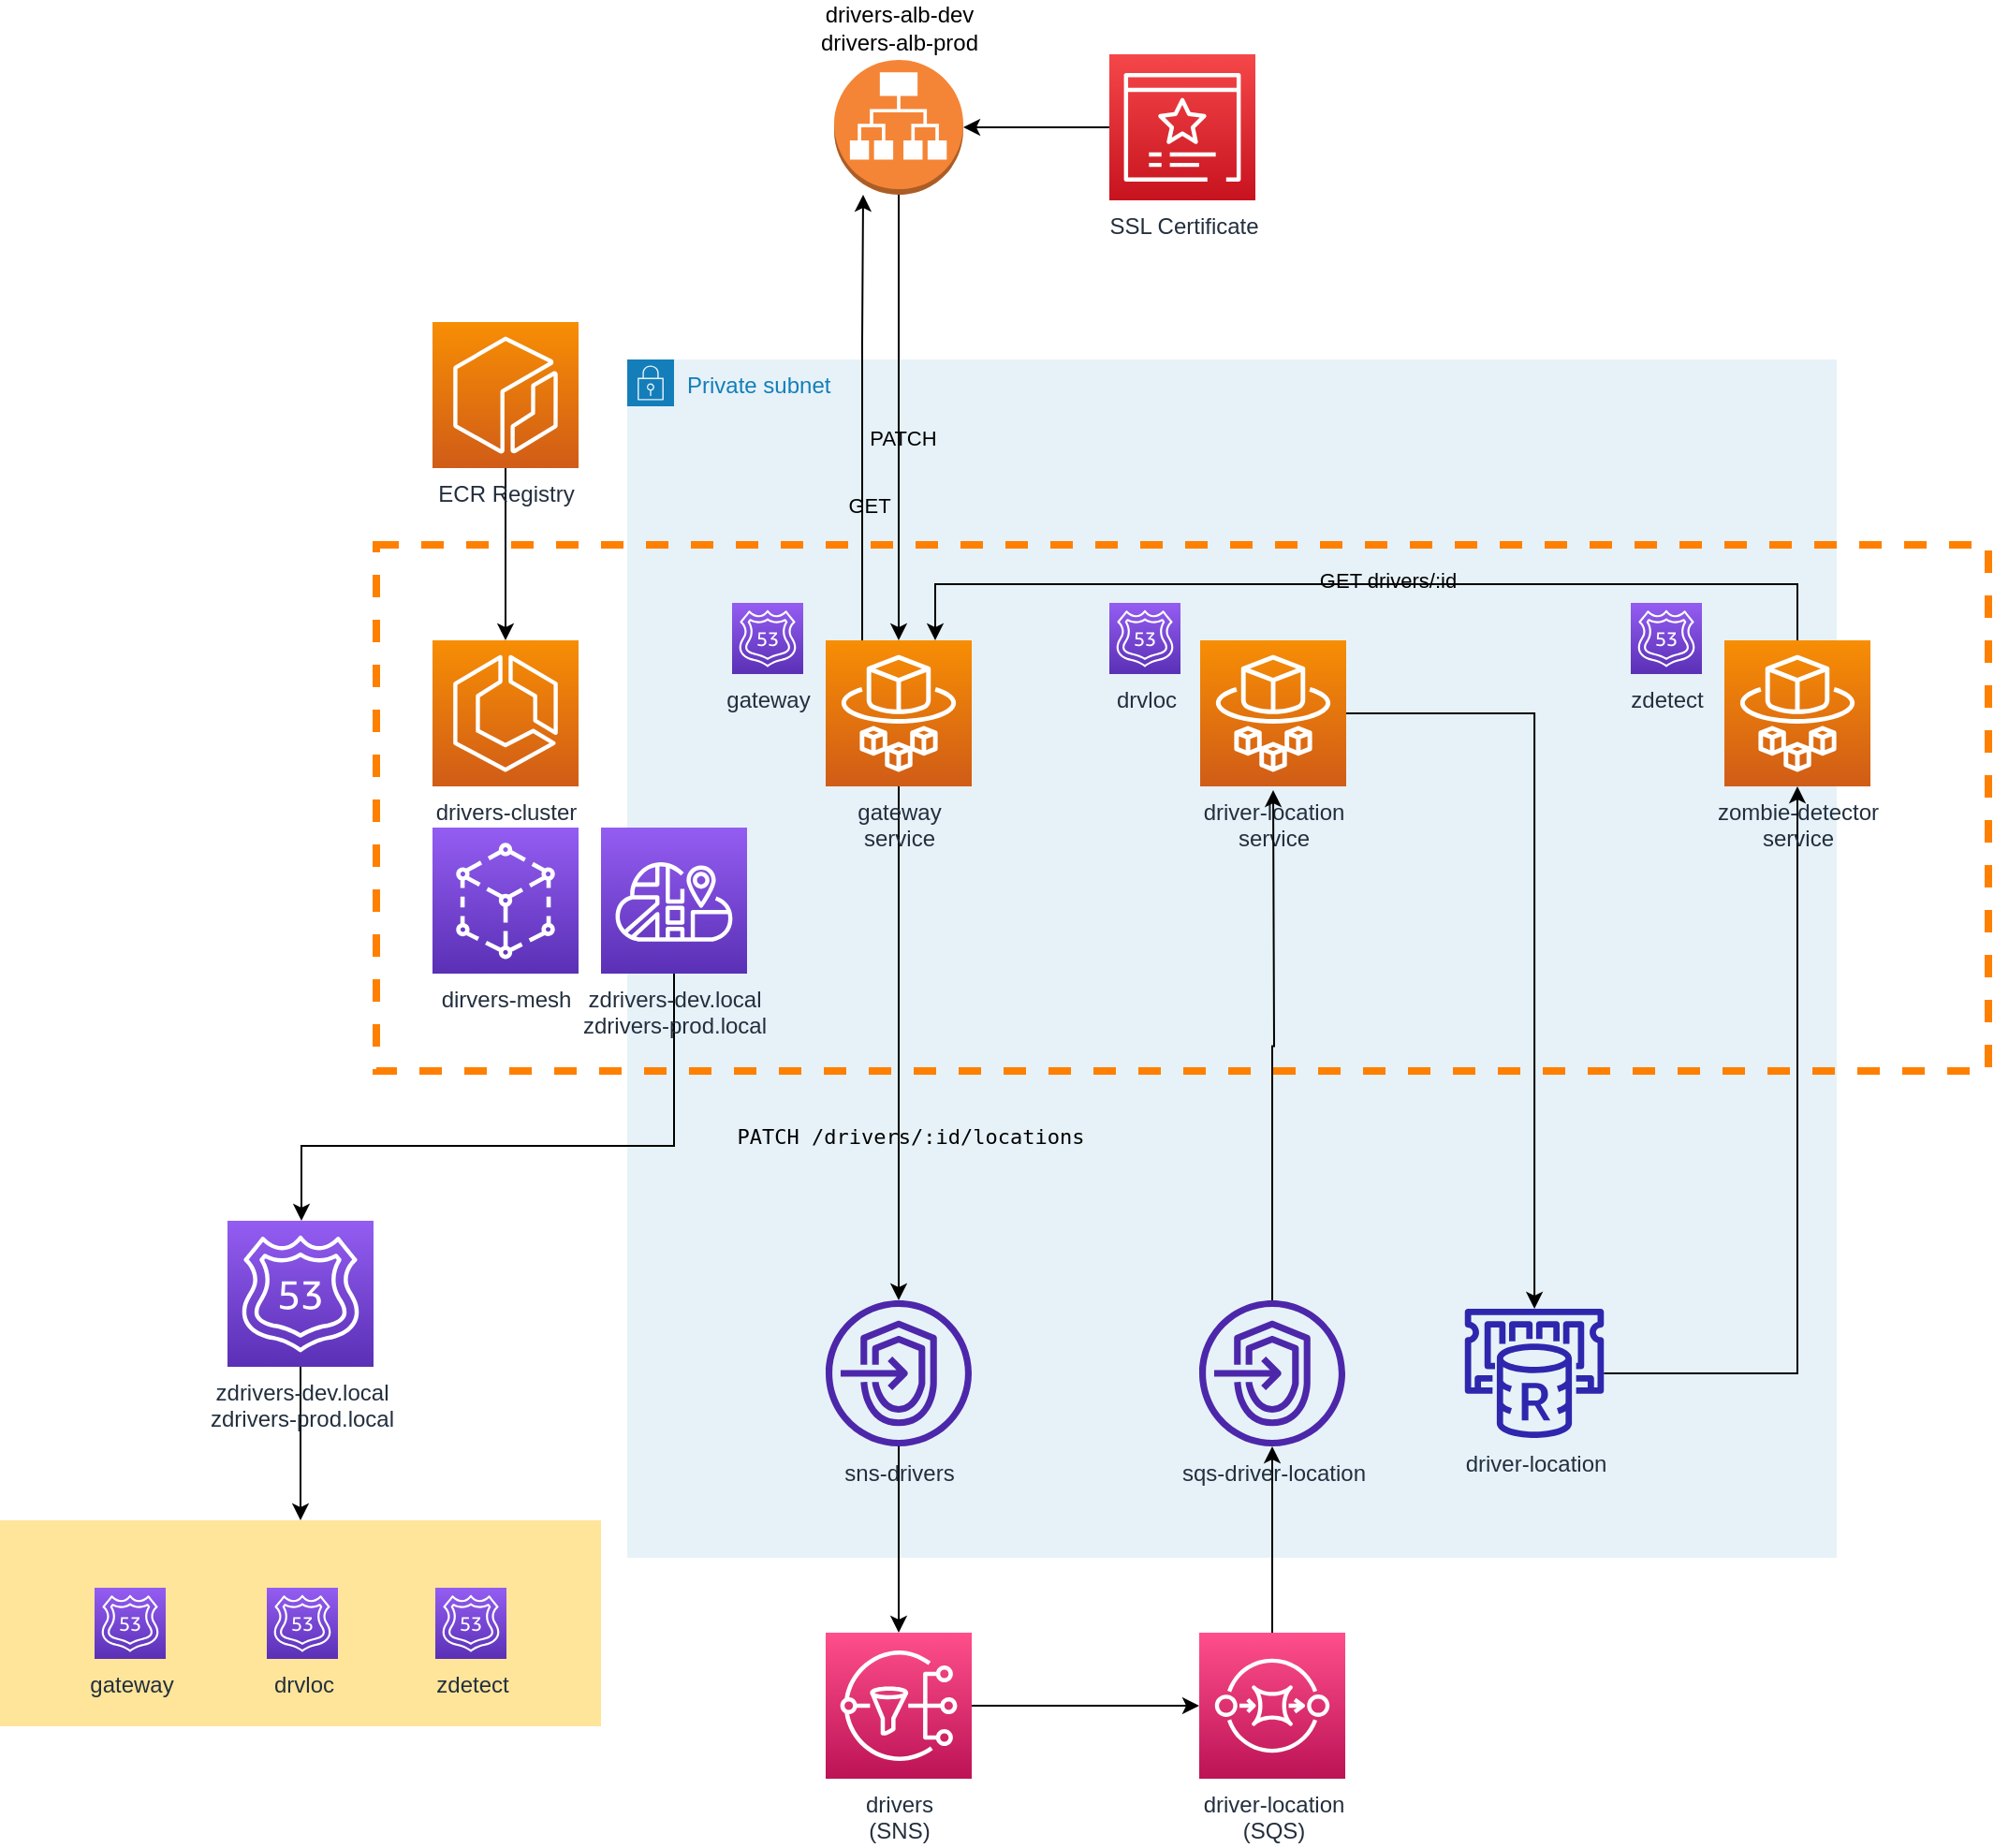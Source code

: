 <mxfile version="16.4.3" type="device"><diagram id="cBBe7j1UqqxlNuXo7ruj" name="Page-1"><mxGraphModel dx="2055" dy="1152" grid="1" gridSize="10" guides="1" tooltips="1" connect="1" arrows="1" fold="1" page="1" pageScale="1" pageWidth="827" pageHeight="1169" math="0" shadow="0"><root><mxCell id="0"/><mxCell id="1" parent="0"/><mxCell id="MvslXoUY-L9SatfHniy5-2" value="Private subnet" style="points=[[0,0],[0.25,0],[0.5,0],[0.75,0],[1,0],[1,0.25],[1,0.5],[1,0.75],[1,1],[0.75,1],[0.5,1],[0.25,1],[0,1],[0,0.75],[0,0.5],[0,0.25]];outlineConnect=0;gradientColor=none;html=1;whiteSpace=wrap;fontSize=12;fontStyle=0;shape=mxgraph.aws4.group;grIcon=mxgraph.aws4.group_security_group;grStroke=0;strokeColor=#147EBA;fillColor=#E6F2F8;verticalAlign=top;align=left;spacingLeft=30;fontColor=#147EBA;dashed=0;" parent="1" vertex="1"><mxGeometry x="284" y="290" width="646" height="640" as="geometry"/></mxCell><mxCell id="MvslXoUY-L9SatfHniy5-25" value="" style="rounded=0;whiteSpace=wrap;html=1;labelBackgroundColor=none;fillColor=none;dashed=1;strokeWidth=4;strokeColor=#FF8000;" parent="1" vertex="1"><mxGeometry x="150" y="389" width="861" height="281" as="geometry"/></mxCell><mxCell id="MvslXoUY-L9SatfHniy5-21" style="edgeStyle=orthogonalEdgeStyle;rounded=0;orthogonalLoop=1;jettySize=auto;html=1;exitX=0.25;exitY=0;exitDx=0;exitDy=0;exitPerimeter=0;" parent="1" source="MvslXoUY-L9SatfHniy5-1" target="MvslXoUY-L9SatfHniy5-3" edge="1"><mxGeometry relative="1" as="geometry"><Array as="points"><mxPoint x="410" y="280"/><mxPoint x="410" y="280"/></Array></mxGeometry></mxCell><mxCell id="MvslXoUY-L9SatfHniy5-22" value="GET" style="edgeLabel;html=1;align=center;verticalAlign=middle;resizable=0;points=[];labelBackgroundColor=none;" parent="MvslXoUY-L9SatfHniy5-21" vertex="1" connectable="0"><mxGeometry x="-0.394" y="-2" relative="1" as="geometry"><mxPoint x="1" as="offset"/></mxGeometry></mxCell><mxCell id="MvslXoUY-L9SatfHniy5-32" style="edgeStyle=orthogonalEdgeStyle;rounded=0;orthogonalLoop=1;jettySize=auto;html=1;" parent="1" source="MvslXoUY-L9SatfHniy5-1" target="MvslXoUY-L9SatfHniy5-28" edge="1"><mxGeometry relative="1" as="geometry"/></mxCell><mxCell id="MvslXoUY-L9SatfHniy5-34" value="&lt;code&gt;PATCH /drivers/:id/locations&lt;/code&gt;" style="edgeLabel;html=1;align=center;verticalAlign=middle;resizable=0;points=[];labelBackgroundColor=none;" parent="MvslXoUY-L9SatfHniy5-32" vertex="1" connectable="0"><mxGeometry x="0.362" y="6" relative="1" as="geometry"><mxPoint as="offset"/></mxGeometry></mxCell><mxCell id="MvslXoUY-L9SatfHniy5-1" value="&lt;div&gt;gateway&lt;/div&gt;&lt;div&gt;service&lt;/div&gt;" style="sketch=0;points=[[0,0,0],[0.25,0,0],[0.5,0,0],[0.75,0,0],[1,0,0],[0,1,0],[0.25,1,0],[0.5,1,0],[0.75,1,0],[1,1,0],[0,0.25,0],[0,0.5,0],[0,0.75,0],[1,0.25,0],[1,0.5,0],[1,0.75,0]];outlineConnect=0;fontColor=#232F3E;gradientColor=#F78E04;gradientDirection=north;fillColor=#D05C17;strokeColor=#ffffff;dashed=0;verticalLabelPosition=bottom;verticalAlign=top;align=center;html=1;fontSize=12;fontStyle=0;aspect=fixed;shape=mxgraph.aws4.resourceIcon;resIcon=mxgraph.aws4.fargate;" parent="1" vertex="1"><mxGeometry x="390" y="440" width="78" height="78" as="geometry"/></mxCell><mxCell id="MvslXoUY-L9SatfHniy5-4" style="edgeStyle=orthogonalEdgeStyle;rounded=0;orthogonalLoop=1;jettySize=auto;html=1;" parent="1" source="MvslXoUY-L9SatfHniy5-3" target="MvslXoUY-L9SatfHniy5-1" edge="1"><mxGeometry relative="1" as="geometry"/></mxCell><mxCell id="MvslXoUY-L9SatfHniy5-20" value="PATCH" style="edgeLabel;html=1;align=center;verticalAlign=middle;resizable=0;points=[];labelBackgroundColor=none;" parent="MvslXoUY-L9SatfHniy5-4" vertex="1" connectable="0"><mxGeometry x="0.093" y="2" relative="1" as="geometry"><mxPoint as="offset"/></mxGeometry></mxCell><mxCell id="MvslXoUY-L9SatfHniy5-3" value="&lt;div&gt;drivers-alb-dev&lt;/div&gt;&lt;div&gt;drivers-alb-prod&lt;br&gt;&lt;/div&gt;" style="outlineConnect=0;dashed=0;verticalLabelPosition=top;verticalAlign=bottom;align=center;html=1;shape=mxgraph.aws3.application_load_balancer;fillColor=#F58536;gradientColor=none;labelPosition=center;" parent="1" vertex="1"><mxGeometry x="394.5" y="130" width="69" height="72" as="geometry"/></mxCell><mxCell id="MvslXoUY-L9SatfHniy5-8" style="edgeStyle=orthogonalEdgeStyle;rounded=0;orthogonalLoop=1;jettySize=auto;html=1;" parent="1" source="MvslXoUY-L9SatfHniy5-5" target="MvslXoUY-L9SatfHniy5-7" edge="1"><mxGeometry relative="1" as="geometry"/></mxCell><mxCell id="MvslXoUY-L9SatfHniy5-5" value="&lt;div&gt;drivers&lt;/div&gt;&lt;div&gt;(SNS)&lt;br&gt;&lt;/div&gt;" style="sketch=0;points=[[0,0,0],[0.25,0,0],[0.5,0,0],[0.75,0,0],[1,0,0],[0,1,0],[0.25,1,0],[0.5,1,0],[0.75,1,0],[1,1,0],[0,0.25,0],[0,0.5,0],[0,0.75,0],[1,0.25,0],[1,0.5,0],[1,0.75,0]];outlineConnect=0;fontColor=#232F3E;gradientColor=#FF4F8B;gradientDirection=north;fillColor=#BC1356;strokeColor=#ffffff;dashed=0;verticalLabelPosition=bottom;verticalAlign=top;align=center;html=1;fontSize=12;fontStyle=0;aspect=fixed;shape=mxgraph.aws4.resourceIcon;resIcon=mxgraph.aws4.sns;" parent="1" vertex="1"><mxGeometry x="390" y="970" width="78" height="78" as="geometry"/></mxCell><mxCell id="MvslXoUY-L9SatfHniy5-12" style="edgeStyle=orthogonalEdgeStyle;rounded=0;orthogonalLoop=1;jettySize=auto;html=1;" parent="1" source="MvslXoUY-L9SatfHniy5-6" target="MvslXoUY-L9SatfHniy5-11" edge="1"><mxGeometry relative="1" as="geometry"/></mxCell><mxCell id="MvslXoUY-L9SatfHniy5-6" value="&lt;div&gt;driver-location&lt;/div&gt;&lt;div&gt;service&lt;br&gt;&lt;/div&gt;" style="sketch=0;points=[[0,0,0],[0.25,0,0],[0.5,0,0],[0.75,0,0],[1,0,0],[0,1,0],[0.25,1,0],[0.5,1,0],[0.75,1,0],[1,1,0],[0,0.25,0],[0,0.5,0],[0,0.75,0],[1,0.25,0],[1,0.5,0],[1,0.75,0]];outlineConnect=0;fontColor=#232F3E;gradientColor=#F78E04;gradientDirection=north;fillColor=#D05C17;strokeColor=#ffffff;dashed=0;verticalLabelPosition=bottom;verticalAlign=top;align=center;html=1;fontSize=12;fontStyle=0;aspect=fixed;shape=mxgraph.aws4.resourceIcon;resIcon=mxgraph.aws4.fargate;" parent="1" vertex="1"><mxGeometry x="590" y="440" width="78" height="78" as="geometry"/></mxCell><mxCell id="MvslXoUY-L9SatfHniy5-9" style="edgeStyle=orthogonalEdgeStyle;rounded=0;orthogonalLoop=1;jettySize=auto;html=1;startArrow=none;" parent="1" source="MvslXoUY-L9SatfHniy5-29" edge="1"><mxGeometry relative="1" as="geometry"><mxPoint x="629" y="520" as="targetPoint"/></mxGeometry></mxCell><mxCell id="MvslXoUY-L9SatfHniy5-31" style="edgeStyle=orthogonalEdgeStyle;rounded=0;orthogonalLoop=1;jettySize=auto;html=1;" parent="1" source="MvslXoUY-L9SatfHniy5-7" target="MvslXoUY-L9SatfHniy5-29" edge="1"><mxGeometry relative="1" as="geometry"/></mxCell><mxCell id="MvslXoUY-L9SatfHniy5-7" value="&lt;div&gt;driver-location&lt;/div&gt;&lt;div&gt;(SQS)&lt;/div&gt;" style="sketch=0;points=[[0,0,0],[0.25,0,0],[0.5,0,0],[0.75,0,0],[1,0,0],[0,1,0],[0.25,1,0],[0.5,1,0],[0.75,1,0],[1,1,0],[0,0.25,0],[0,0.5,0],[0,0.75,0],[1,0.25,0],[1,0.5,0],[1,0.75,0]];outlineConnect=0;fontColor=#232F3E;gradientColor=#FF4F8B;gradientDirection=north;fillColor=#BC1356;strokeColor=#ffffff;dashed=0;verticalLabelPosition=bottom;verticalAlign=top;align=center;html=1;fontSize=12;fontStyle=0;aspect=fixed;shape=mxgraph.aws4.resourceIcon;resIcon=mxgraph.aws4.sqs;" parent="1" vertex="1"><mxGeometry x="589.5" y="970" width="78" height="78" as="geometry"/></mxCell><mxCell id="MvslXoUY-L9SatfHniy5-14" style="edgeStyle=orthogonalEdgeStyle;rounded=0;orthogonalLoop=1;jettySize=auto;html=1;" parent="1" source="MvslXoUY-L9SatfHniy5-11" target="MvslXoUY-L9SatfHniy5-13" edge="1"><mxGeometry relative="1" as="geometry"/></mxCell><mxCell id="MvslXoUY-L9SatfHniy5-11" value="driver-location" style="sketch=0;outlineConnect=0;fontColor=#232F3E;gradientColor=none;fillColor=#2E27AD;strokeColor=none;dashed=0;verticalLabelPosition=bottom;verticalAlign=top;align=center;html=1;fontSize=12;fontStyle=0;aspect=fixed;pointerEvents=1;shape=mxgraph.aws4.elasticache_for_redis;" parent="1" vertex="1"><mxGeometry x="729.5" y="797" width="78" height="69" as="geometry"/></mxCell><mxCell id="MvslXoUY-L9SatfHniy5-18" style="edgeStyle=orthogonalEdgeStyle;rounded=0;orthogonalLoop=1;jettySize=auto;html=1;entryX=0.75;entryY=0;entryDx=0;entryDy=0;entryPerimeter=0;" parent="1" source="MvslXoUY-L9SatfHniy5-13" target="MvslXoUY-L9SatfHniy5-1" edge="1"><mxGeometry relative="1" as="geometry"><Array as="points"><mxPoint x="909" y="410"/><mxPoint x="449" y="410"/></Array></mxGeometry></mxCell><mxCell id="MvslXoUY-L9SatfHniy5-19" value="GET drivers/:id" style="edgeLabel;html=1;align=center;verticalAlign=middle;resizable=0;points=[];labelBackgroundColor=none;" parent="MvslXoUY-L9SatfHniy5-18" vertex="1" connectable="0"><mxGeometry x="-0.389" y="-2" relative="1" as="geometry"><mxPoint x="-90" as="offset"/></mxGeometry></mxCell><mxCell id="MvslXoUY-L9SatfHniy5-13" value="&lt;div&gt;zombie-detector&lt;/div&gt;&lt;div&gt;service&lt;br&gt;&lt;/div&gt;" style="sketch=0;points=[[0,0,0],[0.25,0,0],[0.5,0,0],[0.75,0,0],[1,0,0],[0,1,0],[0.25,1,0],[0.5,1,0],[0.75,1,0],[1,1,0],[0,0.25,0],[0,0.5,0],[0,0.75,0],[1,0.25,0],[1,0.5,0],[1,0.75,0]];outlineConnect=0;fontColor=#232F3E;gradientColor=#F78E04;gradientDirection=north;fillColor=#D05C17;strokeColor=#ffffff;dashed=0;verticalLabelPosition=bottom;verticalAlign=top;align=center;html=1;fontSize=12;fontStyle=0;aspect=fixed;shape=mxgraph.aws4.resourceIcon;resIcon=mxgraph.aws4.fargate;" parent="1" vertex="1"><mxGeometry x="870" y="440" width="78" height="78" as="geometry"/></mxCell><mxCell id="MvslXoUY-L9SatfHniy5-23" value="dirvers-mesh" style="sketch=0;points=[[0,0,0],[0.25,0,0],[0.5,0,0],[0.75,0,0],[1,0,0],[0,1,0],[0.25,1,0],[0.5,1,0],[0.75,1,0],[1,1,0],[0,0.25,0],[0,0.5,0],[0,0.75,0],[1,0.25,0],[1,0.5,0],[1,0.75,0]];outlineConnect=0;fontColor=#232F3E;gradientColor=#945DF2;gradientDirection=north;fillColor=#5A30B5;strokeColor=#ffffff;dashed=0;verticalLabelPosition=bottom;verticalAlign=top;align=center;html=1;fontSize=12;fontStyle=0;aspect=fixed;shape=mxgraph.aws4.resourceIcon;resIcon=mxgraph.aws4.app_mesh;labelBackgroundColor=none;" parent="1" vertex="1"><mxGeometry x="180" y="540" width="78" height="78" as="geometry"/></mxCell><mxCell id="MvslXoUY-L9SatfHniy5-24" value="drivers-cluster" style="sketch=0;points=[[0,0,0],[0.25,0,0],[0.5,0,0],[0.75,0,0],[1,0,0],[0,1,0],[0.25,1,0],[0.5,1,0],[0.75,1,0],[1,1,0],[0,0.25,0],[0,0.5,0],[0,0.75,0],[1,0.25,0],[1,0.5,0],[1,0.75,0]];outlineConnect=0;fontColor=#232F3E;gradientColor=#F78E04;gradientDirection=north;fillColor=#D05C17;strokeColor=#ffffff;dashed=0;verticalLabelPosition=bottom;verticalAlign=top;align=center;html=1;fontSize=12;fontStyle=0;aspect=fixed;shape=mxgraph.aws4.resourceIcon;resIcon=mxgraph.aws4.ecs;labelBackgroundColor=none;" parent="1" vertex="1"><mxGeometry x="180" y="440" width="78" height="78" as="geometry"/></mxCell><mxCell id="MvslXoUY-L9SatfHniy5-27" style="edgeStyle=orthogonalEdgeStyle;rounded=0;orthogonalLoop=1;jettySize=auto;html=1;" parent="1" source="MvslXoUY-L9SatfHniy5-26" target="MvslXoUY-L9SatfHniy5-3" edge="1"><mxGeometry relative="1" as="geometry"/></mxCell><mxCell id="MvslXoUY-L9SatfHniy5-26" value="SSL Certificate" style="sketch=0;points=[[0,0,0],[0.25,0,0],[0.5,0,0],[0.75,0,0],[1,0,0],[0,1,0],[0.25,1,0],[0.5,1,0],[0.75,1,0],[1,1,0],[0,0.25,0],[0,0.5,0],[0,0.75,0],[1,0.25,0],[1,0.5,0],[1,0.75,0]];outlineConnect=0;fontColor=#232F3E;gradientColor=#F54749;gradientDirection=north;fillColor=#C7131F;strokeColor=#ffffff;dashed=0;verticalLabelPosition=bottom;verticalAlign=top;align=center;html=1;fontSize=12;fontStyle=0;aspect=fixed;shape=mxgraph.aws4.resourceIcon;resIcon=mxgraph.aws4.certificate_manager_3;labelBackgroundColor=none;" parent="1" vertex="1"><mxGeometry x="541.5" y="127" width="78" height="78" as="geometry"/></mxCell><mxCell id="MvslXoUY-L9SatfHniy5-33" style="edgeStyle=orthogonalEdgeStyle;rounded=0;orthogonalLoop=1;jettySize=auto;html=1;" parent="1" source="MvslXoUY-L9SatfHniy5-28" target="MvslXoUY-L9SatfHniy5-5" edge="1"><mxGeometry relative="1" as="geometry"/></mxCell><mxCell id="MvslXoUY-L9SatfHniy5-28" value="sns-drivers" style="sketch=0;outlineConnect=0;fontColor=#232F3E;gradientColor=none;fillColor=#4D27AA;strokeColor=none;dashed=0;verticalLabelPosition=bottom;verticalAlign=top;align=center;html=1;fontSize=12;fontStyle=0;aspect=fixed;pointerEvents=1;shape=mxgraph.aws4.endpoints;labelBackgroundColor=none;" parent="1" vertex="1"><mxGeometry x="390" y="792.5" width="78" height="78" as="geometry"/></mxCell><mxCell id="MvslXoUY-L9SatfHniy5-29" value="sqs-driver-location" style="sketch=0;outlineConnect=0;fontColor=#232F3E;gradientColor=none;fillColor=#4D27AA;strokeColor=none;dashed=0;verticalLabelPosition=bottom;verticalAlign=top;align=center;html=1;fontSize=12;fontStyle=0;aspect=fixed;pointerEvents=1;shape=mxgraph.aws4.endpoints;labelBackgroundColor=none;" parent="1" vertex="1"><mxGeometry x="589.5" y="792.5" width="78" height="78" as="geometry"/></mxCell><mxCell id="MvslXoUY-L9SatfHniy5-36" style="edgeStyle=orthogonalEdgeStyle;rounded=0;orthogonalLoop=1;jettySize=auto;html=1;" parent="1" source="MvslXoUY-L9SatfHniy5-35" target="MvslXoUY-L9SatfHniy5-24" edge="1"><mxGeometry relative="1" as="geometry"/></mxCell><mxCell id="MvslXoUY-L9SatfHniy5-35" value="&lt;div&gt;ECR Registry&lt;/div&gt;" style="sketch=0;points=[[0,0,0],[0.25,0,0],[0.5,0,0],[0.75,0,0],[1,0,0],[0,1,0],[0.25,1,0],[0.5,1,0],[0.75,1,0],[1,1,0],[0,0.25,0],[0,0.5,0],[0,0.75,0],[1,0.25,0],[1,0.5,0],[1,0.75,0]];outlineConnect=0;fontColor=#232F3E;gradientColor=#F78E04;gradientDirection=north;fillColor=#D05C17;strokeColor=#ffffff;dashed=0;verticalLabelPosition=bottom;verticalAlign=top;align=center;html=1;fontSize=12;fontStyle=0;aspect=fixed;shape=mxgraph.aws4.resourceIcon;resIcon=mxgraph.aws4.ecr;labelBackgroundColor=none;" parent="1" vertex="1"><mxGeometry x="180" y="270" width="78" height="78" as="geometry"/></mxCell><mxCell id="74TEFoagANoKvG5BZZ6L-15" style="edgeStyle=orthogonalEdgeStyle;rounded=0;orthogonalLoop=1;jettySize=auto;html=1;" edge="1" parent="1" source="dIhcM2FdDQoO1qU3QEw2-1" target="74TEFoagANoKvG5BZZ6L-8"><mxGeometry relative="1" as="geometry"><Array as="points"><mxPoint x="309" y="710"/><mxPoint x="110" y="710"/></Array></mxGeometry></mxCell><mxCell id="dIhcM2FdDQoO1qU3QEw2-1" value="&lt;div&gt;zdrivers-dev.local&lt;/div&gt;&lt;div&gt;zdrivers-prod.local&lt;/div&gt;" style="sketch=0;points=[[0,0,0],[0.25,0,0],[0.5,0,0],[0.75,0,0],[1,0,0],[0,1,0],[0.25,1,0],[0.5,1,0],[0.75,1,0],[1,1,0],[0,0.25,0],[0,0.5,0],[0,0.75,0],[1,0.25,0],[1,0.5,0],[1,0.75,0]];outlineConnect=0;fontColor=#232F3E;gradientColor=#945DF2;gradientDirection=north;fillColor=#5A30B5;strokeColor=#ffffff;dashed=0;verticalLabelPosition=bottom;verticalAlign=top;align=center;html=1;fontSize=12;fontStyle=0;aspect=fixed;shape=mxgraph.aws4.resourceIcon;resIcon=mxgraph.aws4.cloud_map;" parent="1" vertex="1"><mxGeometry x="270" y="540" width="78" height="78" as="geometry"/></mxCell><mxCell id="74TEFoagANoKvG5BZZ6L-1" value="gateway" style="sketch=0;points=[[0,0,0],[0.25,0,0],[0.5,0,0],[0.75,0,0],[1,0,0],[0,1,0],[0.25,1,0],[0.5,1,0],[0.75,1,0],[1,1,0],[0,0.25,0],[0,0.5,0],[0,0.75,0],[1,0.25,0],[1,0.5,0],[1,0.75,0]];outlineConnect=0;fontColor=#232F3E;gradientColor=#945DF2;gradientDirection=north;fillColor=#5A30B5;strokeColor=#ffffff;dashed=0;verticalLabelPosition=bottom;verticalAlign=top;align=center;html=1;fontSize=12;fontStyle=0;aspect=fixed;shape=mxgraph.aws4.resourceIcon;resIcon=mxgraph.aws4.route_53;" vertex="1" parent="1"><mxGeometry x="340" y="420" width="38" height="38" as="geometry"/></mxCell><mxCell id="74TEFoagANoKvG5BZZ6L-2" value="drvloc" style="sketch=0;points=[[0,0,0],[0.25,0,0],[0.5,0,0],[0.75,0,0],[1,0,0],[0,1,0],[0.25,1,0],[0.5,1,0],[0.75,1,0],[1,1,0],[0,0.25,0],[0,0.5,0],[0,0.75,0],[1,0.25,0],[1,0.5,0],[1,0.75,0]];outlineConnect=0;fontColor=#232F3E;gradientColor=#945DF2;gradientDirection=north;fillColor=#5A30B5;strokeColor=#ffffff;dashed=0;verticalLabelPosition=bottom;verticalAlign=top;align=center;html=1;fontSize=12;fontStyle=0;aspect=fixed;shape=mxgraph.aws4.resourceIcon;resIcon=mxgraph.aws4.route_53;" vertex="1" parent="1"><mxGeometry x="541.5" y="420" width="38" height="38" as="geometry"/></mxCell><mxCell id="74TEFoagANoKvG5BZZ6L-3" value="zdetect" style="sketch=0;points=[[0,0,0],[0.25,0,0],[0.5,0,0],[0.75,0,0],[1,0,0],[0,1,0],[0.25,1,0],[0.5,1,0],[0.75,1,0],[1,1,0],[0,0.25,0],[0,0.5,0],[0,0.75,0],[1,0.25,0],[1,0.5,0],[1,0.75,0]];outlineConnect=0;fontColor=#232F3E;gradientColor=#945DF2;gradientDirection=north;fillColor=#5A30B5;strokeColor=#ffffff;dashed=0;verticalLabelPosition=bottom;verticalAlign=top;align=center;html=1;fontSize=12;fontStyle=0;aspect=fixed;shape=mxgraph.aws4.resourceIcon;resIcon=mxgraph.aws4.route_53;" vertex="1" parent="1"><mxGeometry x="820" y="420" width="38" height="38" as="geometry"/></mxCell><mxCell id="74TEFoagANoKvG5BZZ6L-11" style="edgeStyle=orthogonalEdgeStyle;rounded=0;orthogonalLoop=1;jettySize=auto;html=1;" edge="1" parent="1" source="74TEFoagANoKvG5BZZ6L-8" target="74TEFoagANoKvG5BZZ6L-10"><mxGeometry relative="1" as="geometry"/></mxCell><mxCell id="74TEFoagANoKvG5BZZ6L-8" value="&lt;div&gt;zdrivers-dev.local&lt;/div&gt;&lt;div&gt;zdrivers-prod.local&lt;/div&gt;" style="sketch=0;points=[[0,0,0],[0.25,0,0],[0.5,0,0],[0.75,0,0],[1,0,0],[0,1,0],[0.25,1,0],[0.5,1,0],[0.75,1,0],[1,1,0],[0,0.25,0],[0,0.5,0],[0,0.75,0],[1,0.25,0],[1,0.5,0],[1,0.75,0]];outlineConnect=0;fontColor=#232F3E;gradientColor=#945DF2;gradientDirection=north;fillColor=#5A30B5;strokeColor=#ffffff;dashed=0;verticalLabelPosition=bottom;verticalAlign=top;align=center;html=1;fontSize=12;fontStyle=0;aspect=fixed;shape=mxgraph.aws4.resourceIcon;resIcon=mxgraph.aws4.route_53;" vertex="1" parent="1"><mxGeometry x="70.5" y="750" width="78" height="78" as="geometry"/></mxCell><mxCell id="74TEFoagANoKvG5BZZ6L-10" value="" style="rounded=0;whiteSpace=wrap;html=1;fillColor=#FFE599;strokeColor=none;" vertex="1" parent="1"><mxGeometry x="-51" y="910" width="321" height="110" as="geometry"/></mxCell><mxCell id="74TEFoagANoKvG5BZZ6L-12" value="gateway" style="sketch=0;points=[[0,0,0],[0.25,0,0],[0.5,0,0],[0.75,0,0],[1,0,0],[0,1,0],[0.25,1,0],[0.5,1,0],[0.75,1,0],[1,1,0],[0,0.25,0],[0,0.5,0],[0,0.75,0],[1,0.25,0],[1,0.5,0],[1,0.75,0]];outlineConnect=0;fontColor=#232F3E;gradientColor=#945DF2;gradientDirection=north;fillColor=#5A30B5;strokeColor=#ffffff;dashed=0;verticalLabelPosition=bottom;verticalAlign=top;align=center;html=1;fontSize=12;fontStyle=0;aspect=fixed;shape=mxgraph.aws4.resourceIcon;resIcon=mxgraph.aws4.route_53;" vertex="1" parent="1"><mxGeometry x="-0.5" y="946" width="38" height="38" as="geometry"/></mxCell><mxCell id="74TEFoagANoKvG5BZZ6L-13" value="drvloc" style="sketch=0;points=[[0,0,0],[0.25,0,0],[0.5,0,0],[0.75,0,0],[1,0,0],[0,1,0],[0.25,1,0],[0.5,1,0],[0.75,1,0],[1,1,0],[0,0.25,0],[0,0.5,0],[0,0.75,0],[1,0.25,0],[1,0.5,0],[1,0.75,0]];outlineConnect=0;fontColor=#232F3E;gradientColor=#945DF2;gradientDirection=north;fillColor=#5A30B5;strokeColor=#ffffff;dashed=0;verticalLabelPosition=bottom;verticalAlign=top;align=center;html=1;fontSize=12;fontStyle=0;aspect=fixed;shape=mxgraph.aws4.resourceIcon;resIcon=mxgraph.aws4.route_53;" vertex="1" parent="1"><mxGeometry x="91.5" y="946" width="38" height="38" as="geometry"/></mxCell><mxCell id="74TEFoagANoKvG5BZZ6L-14" value="zdetect" style="sketch=0;points=[[0,0,0],[0.25,0,0],[0.5,0,0],[0.75,0,0],[1,0,0],[0,1,0],[0.25,1,0],[0.5,1,0],[0.75,1,0],[1,1,0],[0,0.25,0],[0,0.5,0],[0,0.75,0],[1,0.25,0],[1,0.5,0],[1,0.75,0]];outlineConnect=0;fontColor=#232F3E;gradientColor=#945DF2;gradientDirection=north;fillColor=#5A30B5;strokeColor=#ffffff;dashed=0;verticalLabelPosition=bottom;verticalAlign=top;align=center;html=1;fontSize=12;fontStyle=0;aspect=fixed;shape=mxgraph.aws4.resourceIcon;resIcon=mxgraph.aws4.route_53;" vertex="1" parent="1"><mxGeometry x="181.5" y="946" width="38" height="38" as="geometry"/></mxCell></root></mxGraphModel></diagram></mxfile>